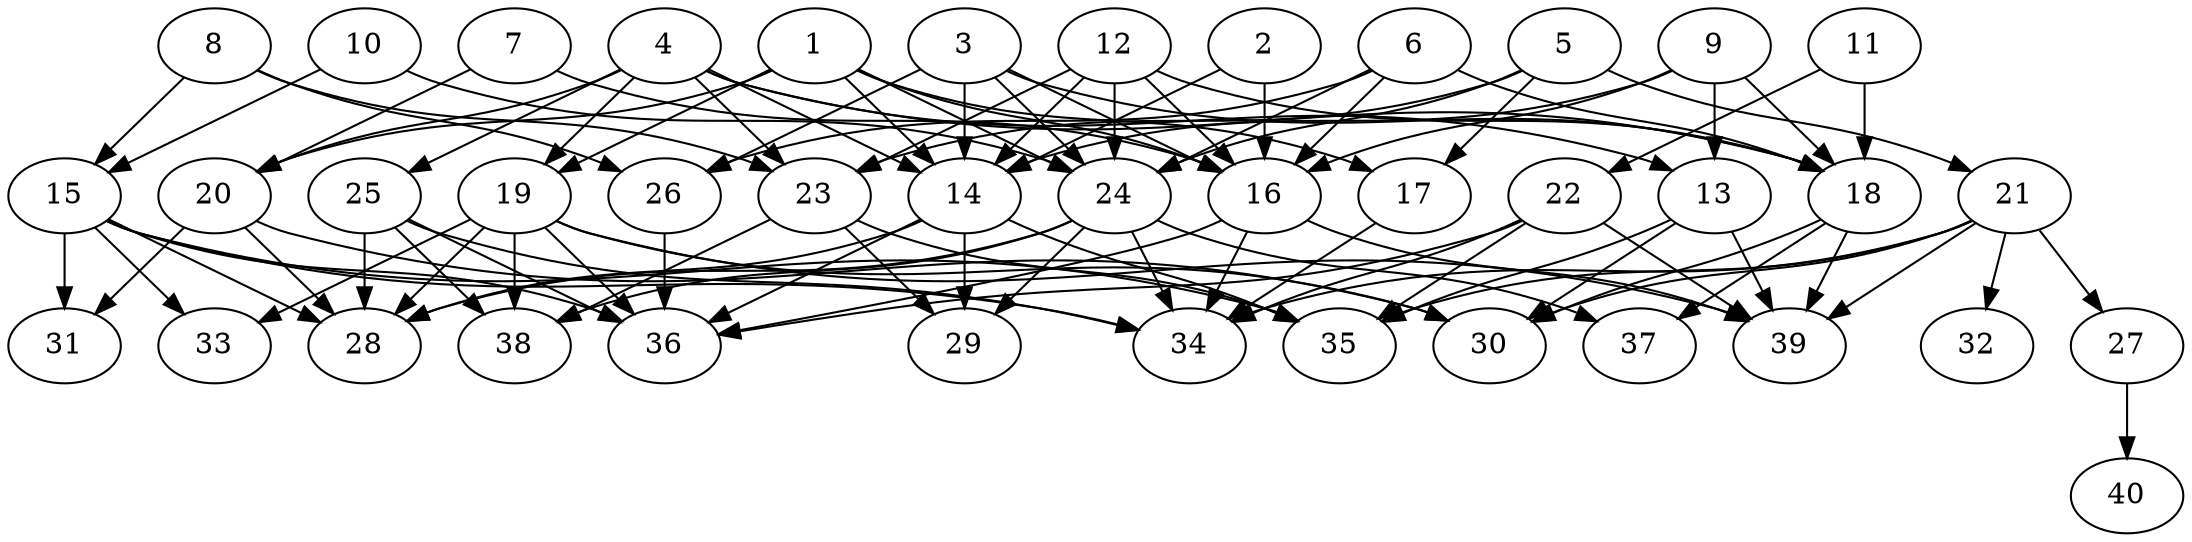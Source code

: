 // DAG automatically generated by daggen at Thu Oct  3 14:06:49 2019
// ./daggen --dot -n 40 --ccr 0.4 --fat 0.7 --regular 0.9 --density 0.6 --mindata 5242880 --maxdata 52428800 
digraph G {
  1 [size="90101760", alpha="0.10", expect_size="36040704"] 
  1 -> 14 [size ="36040704"]
  1 -> 16 [size ="36040704"]
  1 -> 17 [size ="36040704"]
  1 -> 19 [size ="36040704"]
  1 -> 20 [size ="36040704"]
  1 -> 24 [size ="36040704"]
  2 [size="25996800", alpha="0.19", expect_size="10398720"] 
  2 -> 14 [size ="10398720"]
  2 -> 16 [size ="10398720"]
  3 [size="24284160", alpha="0.17", expect_size="9713664"] 
  3 -> 14 [size ="9713664"]
  3 -> 16 [size ="9713664"]
  3 -> 18 [size ="9713664"]
  3 -> 24 [size ="9713664"]
  3 -> 26 [size ="9713664"]
  4 [size="107008000", alpha="0.18", expect_size="42803200"] 
  4 -> 13 [size ="42803200"]
  4 -> 14 [size ="42803200"]
  4 -> 18 [size ="42803200"]
  4 -> 19 [size ="42803200"]
  4 -> 20 [size ="42803200"]
  4 -> 23 [size ="42803200"]
  4 -> 25 [size ="42803200"]
  5 [size="54986240", alpha="0.17", expect_size="21994496"] 
  5 -> 17 [size ="21994496"]
  5 -> 21 [size ="21994496"]
  5 -> 23 [size ="21994496"]
  5 -> 24 [size ="21994496"]
  6 [size="14359040", alpha="0.13", expect_size="5743616"] 
  6 -> 16 [size ="5743616"]
  6 -> 18 [size ="5743616"]
  6 -> 24 [size ="5743616"]
  6 -> 26 [size ="5743616"]
  7 [size="91217920", alpha="0.14", expect_size="36487168"] 
  7 -> 16 [size ="36487168"]
  7 -> 20 [size ="36487168"]
  8 [size="113384960", alpha="0.02", expect_size="45353984"] 
  8 -> 15 [size ="45353984"]
  8 -> 23 [size ="45353984"]
  8 -> 26 [size ="45353984"]
  9 [size="112268800", alpha="0.15", expect_size="44907520"] 
  9 -> 13 [size ="44907520"]
  9 -> 14 [size ="44907520"]
  9 -> 16 [size ="44907520"]
  9 -> 18 [size ="44907520"]
  10 [size="23784960", alpha="0.09", expect_size="9513984"] 
  10 -> 15 [size ="9513984"]
  10 -> 24 [size ="9513984"]
  11 [size="64960000", alpha="0.07", expect_size="25984000"] 
  11 -> 18 [size ="25984000"]
  11 -> 22 [size ="25984000"]
  12 [size="121863680", alpha="0.14", expect_size="48745472"] 
  12 -> 14 [size ="48745472"]
  12 -> 16 [size ="48745472"]
  12 -> 18 [size ="48745472"]
  12 -> 23 [size ="48745472"]
  12 -> 24 [size ="48745472"]
  13 [size="113512960", alpha="0.14", expect_size="45405184"] 
  13 -> 30 [size ="45405184"]
  13 -> 35 [size ="45405184"]
  13 -> 39 [size ="45405184"]
  14 [size="98631680", alpha="0.06", expect_size="39452672"] 
  14 -> 28 [size ="39452672"]
  14 -> 29 [size ="39452672"]
  14 -> 35 [size ="39452672"]
  14 -> 36 [size ="39452672"]
  15 [size="85301760", alpha="0.06", expect_size="34120704"] 
  15 -> 28 [size ="34120704"]
  15 -> 31 [size ="34120704"]
  15 -> 33 [size ="34120704"]
  15 -> 34 [size ="34120704"]
  15 -> 35 [size ="34120704"]
  15 -> 36 [size ="34120704"]
  16 [size="66035200", alpha="0.14", expect_size="26414080"] 
  16 -> 34 [size ="26414080"]
  16 -> 36 [size ="26414080"]
  16 -> 39 [size ="26414080"]
  17 [size="25029120", alpha="0.16", expect_size="10011648"] 
  17 -> 34 [size ="10011648"]
  18 [size="105768960", alpha="0.10", expect_size="42307584"] 
  18 -> 30 [size ="42307584"]
  18 -> 37 [size ="42307584"]
  18 -> 39 [size ="42307584"]
  19 [size="116920320", alpha="0.16", expect_size="46768128"] 
  19 -> 28 [size ="46768128"]
  19 -> 30 [size ="46768128"]
  19 -> 33 [size ="46768128"]
  19 -> 36 [size ="46768128"]
  19 -> 38 [size ="46768128"]
  19 -> 39 [size ="46768128"]
  20 [size="89873920", alpha="0.01", expect_size="35949568"] 
  20 -> 28 [size ="35949568"]
  20 -> 30 [size ="35949568"]
  20 -> 31 [size ="35949568"]
  21 [size="22213120", alpha="0.20", expect_size="8885248"] 
  21 -> 27 [size ="8885248"]
  21 -> 30 [size ="8885248"]
  21 -> 32 [size ="8885248"]
  21 -> 34 [size ="8885248"]
  21 -> 35 [size ="8885248"]
  21 -> 39 [size ="8885248"]
  22 [size="65694720", alpha="0.00", expect_size="26277888"] 
  22 -> 34 [size ="26277888"]
  22 -> 35 [size ="26277888"]
  22 -> 36 [size ="26277888"]
  22 -> 39 [size ="26277888"]
  23 [size="29780480", alpha="0.03", expect_size="11912192"] 
  23 -> 29 [size ="11912192"]
  23 -> 35 [size ="11912192"]
  23 -> 38 [size ="11912192"]
  24 [size="112655360", alpha="0.01", expect_size="45062144"] 
  24 -> 28 [size ="45062144"]
  24 -> 29 [size ="45062144"]
  24 -> 34 [size ="45062144"]
  24 -> 37 [size ="45062144"]
  24 -> 38 [size ="45062144"]
  25 [size="28065280", alpha="0.07", expect_size="11226112"] 
  25 -> 28 [size ="11226112"]
  25 -> 34 [size ="11226112"]
  25 -> 36 [size ="11226112"]
  25 -> 38 [size ="11226112"]
  26 [size="62883840", alpha="0.13", expect_size="25153536"] 
  26 -> 36 [size ="25153536"]
  27 [size="28400640", alpha="0.12", expect_size="11360256"] 
  27 -> 40 [size ="11360256"]
  28 [size="124469760", alpha="0.08", expect_size="49787904"] 
  29 [size="65564160", alpha="0.01", expect_size="26225664"] 
  30 [size="39818240", alpha="0.16", expect_size="15927296"] 
  31 [size="46274560", alpha="0.19", expect_size="18509824"] 
  32 [size="43960320", alpha="0.01", expect_size="17584128"] 
  33 [size="45767680", alpha="0.20", expect_size="18307072"] 
  34 [size="62876160", alpha="0.13", expect_size="25150464"] 
  35 [size="71221760", alpha="0.19", expect_size="28488704"] 
  36 [size="112686080", alpha="0.14", expect_size="45074432"] 
  37 [size="70558720", alpha="0.10", expect_size="28223488"] 
  38 [size="22952960", alpha="0.03", expect_size="9181184"] 
  39 [size="70144000", alpha="0.13", expect_size="28057600"] 
  40 [size="75371520", alpha="0.16", expect_size="30148608"] 
}
